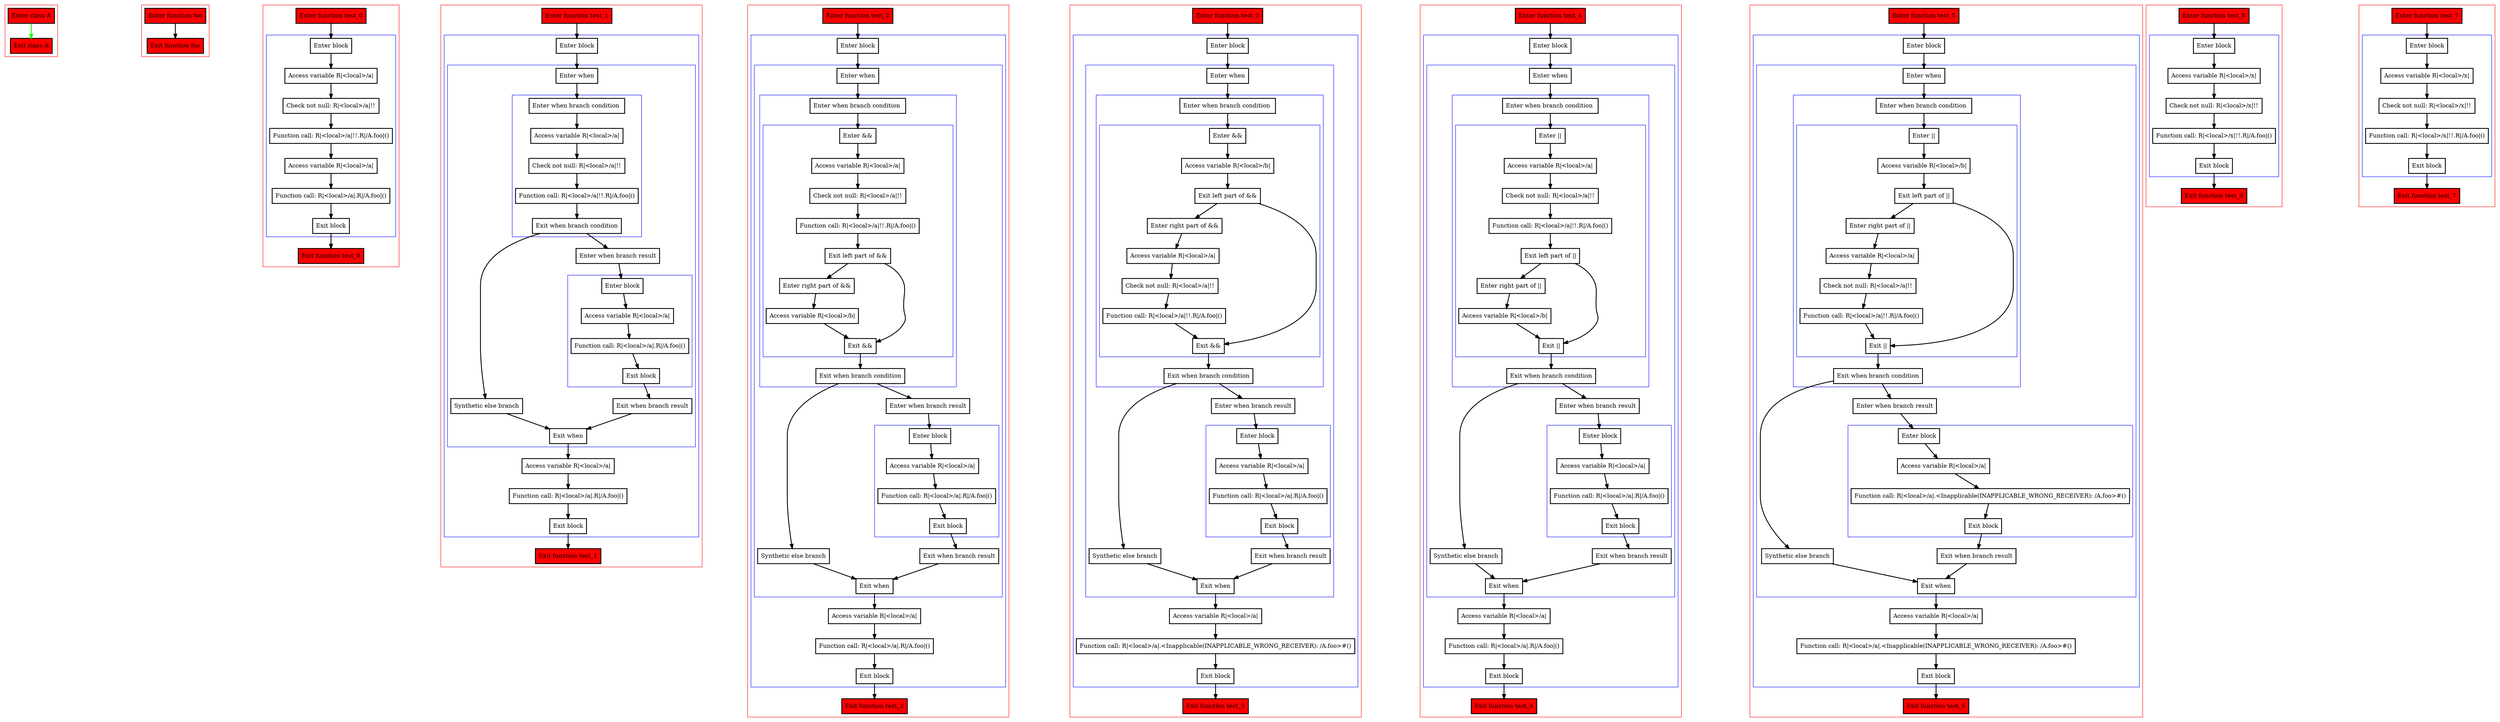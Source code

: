 digraph bangbang_kt {
    graph [nodesep=3]
    node [shape=box penwidth=2]
    edge [penwidth=2]

    subgraph cluster_0 {
        color=red
        0 [label="Enter class A" style="filled" fillcolor=red];
        1 [label="Exit class A" style="filled" fillcolor=red];
    }
    0 -> {1} [color=green];

    subgraph cluster_1 {
        color=red
        2 [label="Enter function foo" style="filled" fillcolor=red];
        3 [label="Exit function foo" style="filled" fillcolor=red];
    }
    2 -> {3};

    subgraph cluster_2 {
        color=red
        4 [label="Enter function test_0" style="filled" fillcolor=red];
        subgraph cluster_3 {
            color=blue
            5 [label="Enter block"];
            6 [label="Access variable R|<local>/a|"];
            7 [label="Check not null: R|<local>/a|!!"];
            8 [label="Function call: R|<local>/a|!!.R|/A.foo|()"];
            9 [label="Access variable R|<local>/a|"];
            10 [label="Function call: R|<local>/a|.R|/A.foo|()"];
            11 [label="Exit block"];
        }
        12 [label="Exit function test_0" style="filled" fillcolor=red];
    }
    4 -> {5};
    5 -> {6};
    6 -> {7};
    7 -> {8};
    8 -> {9};
    9 -> {10};
    10 -> {11};
    11 -> {12};

    subgraph cluster_4 {
        color=red
        13 [label="Enter function test_1" style="filled" fillcolor=red];
        subgraph cluster_5 {
            color=blue
            14 [label="Enter block"];
            subgraph cluster_6 {
                color=blue
                15 [label="Enter when"];
                subgraph cluster_7 {
                    color=blue
                    16 [label="Enter when branch condition "];
                    17 [label="Access variable R|<local>/a|"];
                    18 [label="Check not null: R|<local>/a|!!"];
                    19 [label="Function call: R|<local>/a|!!.R|/A.foo|()"];
                    20 [label="Exit when branch condition"];
                }
                21 [label="Synthetic else branch"];
                22 [label="Enter when branch result"];
                subgraph cluster_8 {
                    color=blue
                    23 [label="Enter block"];
                    24 [label="Access variable R|<local>/a|"];
                    25 [label="Function call: R|<local>/a|.R|/A.foo|()"];
                    26 [label="Exit block"];
                }
                27 [label="Exit when branch result"];
                28 [label="Exit when"];
            }
            29 [label="Access variable R|<local>/a|"];
            30 [label="Function call: R|<local>/a|.R|/A.foo|()"];
            31 [label="Exit block"];
        }
        32 [label="Exit function test_1" style="filled" fillcolor=red];
    }
    13 -> {14};
    14 -> {15};
    15 -> {16};
    16 -> {17};
    17 -> {18};
    18 -> {19};
    19 -> {20};
    20 -> {22 21};
    21 -> {28};
    22 -> {23};
    23 -> {24};
    24 -> {25};
    25 -> {26};
    26 -> {27};
    27 -> {28};
    28 -> {29};
    29 -> {30};
    30 -> {31};
    31 -> {32};

    subgraph cluster_9 {
        color=red
        33 [label="Enter function test_2" style="filled" fillcolor=red];
        subgraph cluster_10 {
            color=blue
            34 [label="Enter block"];
            subgraph cluster_11 {
                color=blue
                35 [label="Enter when"];
                subgraph cluster_12 {
                    color=blue
                    36 [label="Enter when branch condition "];
                    subgraph cluster_13 {
                        color=blue
                        37 [label="Enter &&"];
                        38 [label="Access variable R|<local>/a|"];
                        39 [label="Check not null: R|<local>/a|!!"];
                        40 [label="Function call: R|<local>/a|!!.R|/A.foo|()"];
                        41 [label="Exit left part of &&"];
                        42 [label="Enter right part of &&"];
                        43 [label="Access variable R|<local>/b|"];
                        44 [label="Exit &&"];
                    }
                    45 [label="Exit when branch condition"];
                }
                46 [label="Synthetic else branch"];
                47 [label="Enter when branch result"];
                subgraph cluster_14 {
                    color=blue
                    48 [label="Enter block"];
                    49 [label="Access variable R|<local>/a|"];
                    50 [label="Function call: R|<local>/a|.R|/A.foo|()"];
                    51 [label="Exit block"];
                }
                52 [label="Exit when branch result"];
                53 [label="Exit when"];
            }
            54 [label="Access variable R|<local>/a|"];
            55 [label="Function call: R|<local>/a|.R|/A.foo|()"];
            56 [label="Exit block"];
        }
        57 [label="Exit function test_2" style="filled" fillcolor=red];
    }
    33 -> {34};
    34 -> {35};
    35 -> {36};
    36 -> {37};
    37 -> {38};
    38 -> {39};
    39 -> {40};
    40 -> {41};
    41 -> {44 42};
    42 -> {43};
    43 -> {44};
    44 -> {45};
    45 -> {47 46};
    46 -> {53};
    47 -> {48};
    48 -> {49};
    49 -> {50};
    50 -> {51};
    51 -> {52};
    52 -> {53};
    53 -> {54};
    54 -> {55};
    55 -> {56};
    56 -> {57};

    subgraph cluster_15 {
        color=red
        58 [label="Enter function test_3" style="filled" fillcolor=red];
        subgraph cluster_16 {
            color=blue
            59 [label="Enter block"];
            subgraph cluster_17 {
                color=blue
                60 [label="Enter when"];
                subgraph cluster_18 {
                    color=blue
                    61 [label="Enter when branch condition "];
                    subgraph cluster_19 {
                        color=blue
                        62 [label="Enter &&"];
                        63 [label="Access variable R|<local>/b|"];
                        64 [label="Exit left part of &&"];
                        65 [label="Enter right part of &&"];
                        66 [label="Access variable R|<local>/a|"];
                        67 [label="Check not null: R|<local>/a|!!"];
                        68 [label="Function call: R|<local>/a|!!.R|/A.foo|()"];
                        69 [label="Exit &&"];
                    }
                    70 [label="Exit when branch condition"];
                }
                71 [label="Synthetic else branch"];
                72 [label="Enter when branch result"];
                subgraph cluster_20 {
                    color=blue
                    73 [label="Enter block"];
                    74 [label="Access variable R|<local>/a|"];
                    75 [label="Function call: R|<local>/a|.R|/A.foo|()"];
                    76 [label="Exit block"];
                }
                77 [label="Exit when branch result"];
                78 [label="Exit when"];
            }
            79 [label="Access variable R|<local>/a|"];
            80 [label="Function call: R|<local>/a|.<Inapplicable(INAPPLICABLE_WRONG_RECEIVER): /A.foo>#()"];
            81 [label="Exit block"];
        }
        82 [label="Exit function test_3" style="filled" fillcolor=red];
    }
    58 -> {59};
    59 -> {60};
    60 -> {61};
    61 -> {62};
    62 -> {63};
    63 -> {64};
    64 -> {69 65};
    65 -> {66};
    66 -> {67};
    67 -> {68};
    68 -> {69};
    69 -> {70};
    70 -> {72 71};
    71 -> {78};
    72 -> {73};
    73 -> {74};
    74 -> {75};
    75 -> {76};
    76 -> {77};
    77 -> {78};
    78 -> {79};
    79 -> {80};
    80 -> {81};
    81 -> {82};

    subgraph cluster_21 {
        color=red
        83 [label="Enter function test_4" style="filled" fillcolor=red];
        subgraph cluster_22 {
            color=blue
            84 [label="Enter block"];
            subgraph cluster_23 {
                color=blue
                85 [label="Enter when"];
                subgraph cluster_24 {
                    color=blue
                    86 [label="Enter when branch condition "];
                    subgraph cluster_25 {
                        color=blue
                        87 [label="Enter ||"];
                        88 [label="Access variable R|<local>/a|"];
                        89 [label="Check not null: R|<local>/a|!!"];
                        90 [label="Function call: R|<local>/a|!!.R|/A.foo|()"];
                        91 [label="Exit left part of ||"];
                        92 [label="Enter right part of ||"];
                        93 [label="Access variable R|<local>/b|"];
                        94 [label="Exit ||"];
                    }
                    95 [label="Exit when branch condition"];
                }
                96 [label="Synthetic else branch"];
                97 [label="Enter when branch result"];
                subgraph cluster_26 {
                    color=blue
                    98 [label="Enter block"];
                    99 [label="Access variable R|<local>/a|"];
                    100 [label="Function call: R|<local>/a|.R|/A.foo|()"];
                    101 [label="Exit block"];
                }
                102 [label="Exit when branch result"];
                103 [label="Exit when"];
            }
            104 [label="Access variable R|<local>/a|"];
            105 [label="Function call: R|<local>/a|.R|/A.foo|()"];
            106 [label="Exit block"];
        }
        107 [label="Exit function test_4" style="filled" fillcolor=red];
    }
    83 -> {84};
    84 -> {85};
    85 -> {86};
    86 -> {87};
    87 -> {88};
    88 -> {89};
    89 -> {90};
    90 -> {91};
    91 -> {94 92};
    92 -> {93};
    93 -> {94};
    94 -> {95};
    95 -> {97 96};
    96 -> {103};
    97 -> {98};
    98 -> {99};
    99 -> {100};
    100 -> {101};
    101 -> {102};
    102 -> {103};
    103 -> {104};
    104 -> {105};
    105 -> {106};
    106 -> {107};

    subgraph cluster_27 {
        color=red
        108 [label="Enter function test_5" style="filled" fillcolor=red];
        subgraph cluster_28 {
            color=blue
            109 [label="Enter block"];
            subgraph cluster_29 {
                color=blue
                110 [label="Enter when"];
                subgraph cluster_30 {
                    color=blue
                    111 [label="Enter when branch condition "];
                    subgraph cluster_31 {
                        color=blue
                        112 [label="Enter ||"];
                        113 [label="Access variable R|<local>/b|"];
                        114 [label="Exit left part of ||"];
                        115 [label="Enter right part of ||"];
                        116 [label="Access variable R|<local>/a|"];
                        117 [label="Check not null: R|<local>/a|!!"];
                        118 [label="Function call: R|<local>/a|!!.R|/A.foo|()"];
                        119 [label="Exit ||"];
                    }
                    120 [label="Exit when branch condition"];
                }
                121 [label="Synthetic else branch"];
                122 [label="Enter when branch result"];
                subgraph cluster_32 {
                    color=blue
                    123 [label="Enter block"];
                    124 [label="Access variable R|<local>/a|"];
                    125 [label="Function call: R|<local>/a|.<Inapplicable(INAPPLICABLE_WRONG_RECEIVER): /A.foo>#()"];
                    126 [label="Exit block"];
                }
                127 [label="Exit when branch result"];
                128 [label="Exit when"];
            }
            129 [label="Access variable R|<local>/a|"];
            130 [label="Function call: R|<local>/a|.<Inapplicable(INAPPLICABLE_WRONG_RECEIVER): /A.foo>#()"];
            131 [label="Exit block"];
        }
        132 [label="Exit function test_5" style="filled" fillcolor=red];
    }
    108 -> {109};
    109 -> {110};
    110 -> {111};
    111 -> {112};
    112 -> {113};
    113 -> {114};
    114 -> {119 115};
    115 -> {116};
    116 -> {117};
    117 -> {118};
    118 -> {119};
    119 -> {120};
    120 -> {122 121};
    121 -> {128};
    122 -> {123};
    123 -> {124};
    124 -> {125};
    125 -> {126};
    126 -> {127};
    127 -> {128};
    128 -> {129};
    129 -> {130};
    130 -> {131};
    131 -> {132};

    subgraph cluster_33 {
        color=red
        133 [label="Enter function test_6" style="filled" fillcolor=red];
        subgraph cluster_34 {
            color=blue
            134 [label="Enter block"];
            135 [label="Access variable R|<local>/x|"];
            136 [label="Check not null: R|<local>/x|!!"];
            137 [label="Function call: R|<local>/x|!!.R|/A.foo|()"];
            138 [label="Exit block"];
        }
        139 [label="Exit function test_6" style="filled" fillcolor=red];
    }
    133 -> {134};
    134 -> {135};
    135 -> {136};
    136 -> {137};
    137 -> {138};
    138 -> {139};

    subgraph cluster_35 {
        color=red
        140 [label="Enter function test_7" style="filled" fillcolor=red];
        subgraph cluster_36 {
            color=blue
            141 [label="Enter block"];
            142 [label="Access variable R|<local>/x|"];
            143 [label="Check not null: R|<local>/x|!!"];
            144 [label="Function call: R|<local>/x|!!.R|/A.foo|()"];
            145 [label="Exit block"];
        }
        146 [label="Exit function test_7" style="filled" fillcolor=red];
    }
    140 -> {141};
    141 -> {142};
    142 -> {143};
    143 -> {144};
    144 -> {145};
    145 -> {146};

}
